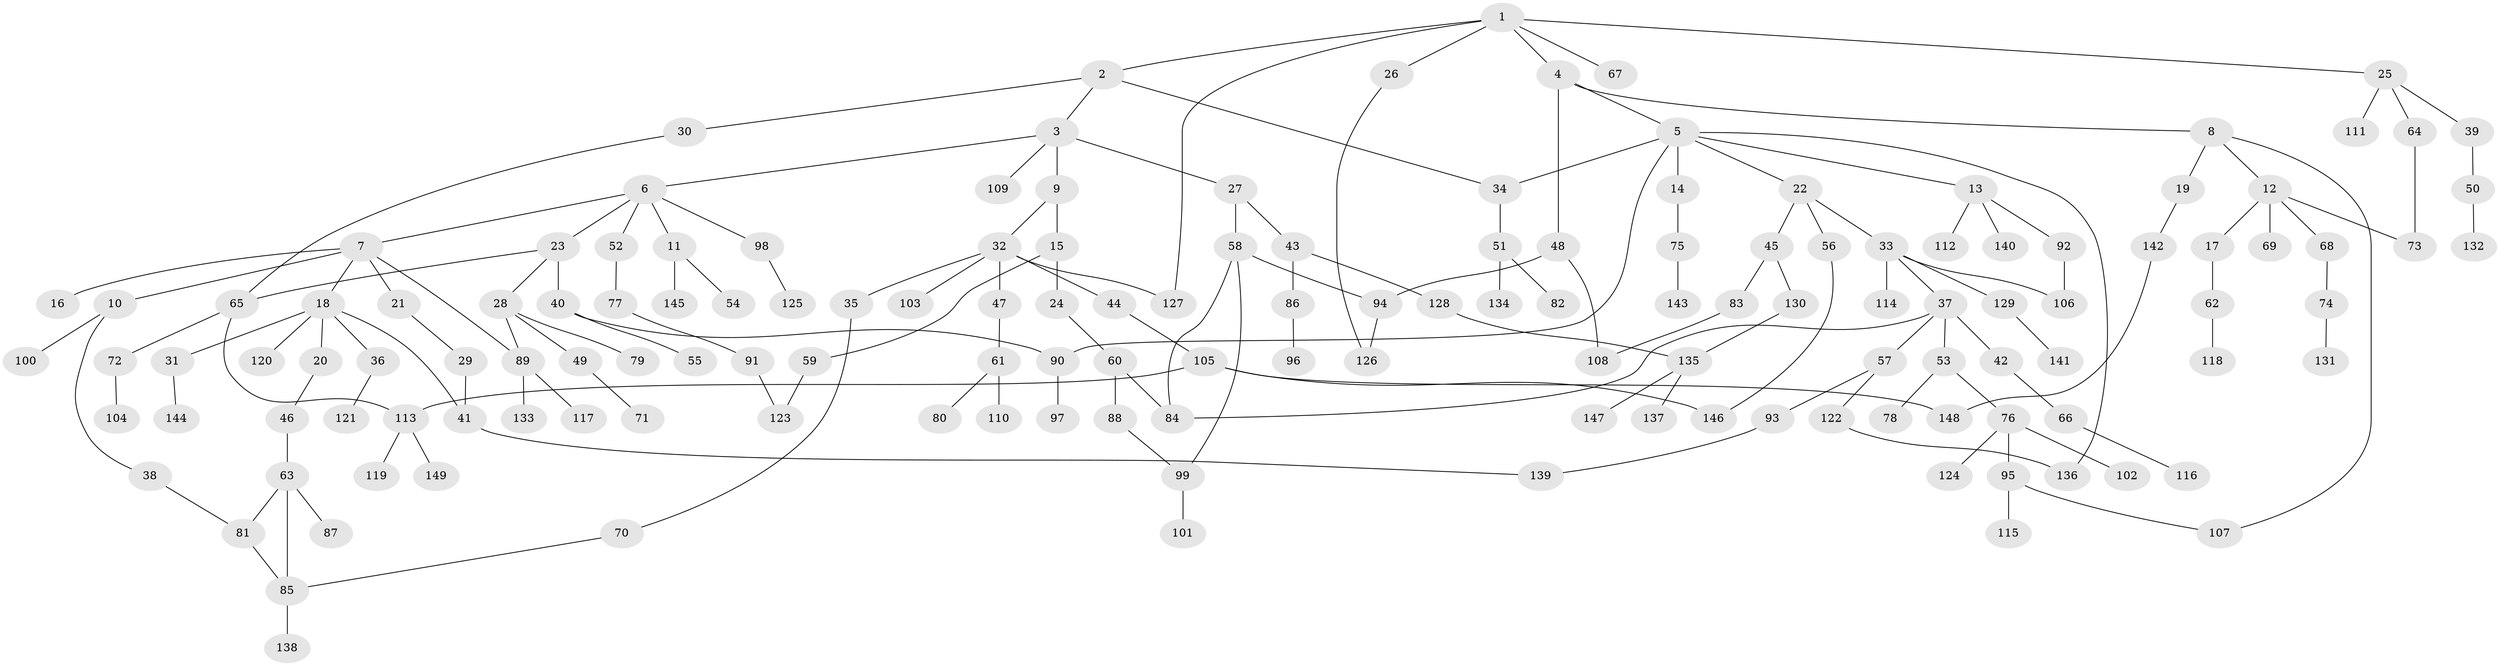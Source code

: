 // Generated by graph-tools (version 1.1) at 2025/34/03/09/25 02:34:07]
// undirected, 149 vertices, 173 edges
graph export_dot {
graph [start="1"]
  node [color=gray90,style=filled];
  1;
  2;
  3;
  4;
  5;
  6;
  7;
  8;
  9;
  10;
  11;
  12;
  13;
  14;
  15;
  16;
  17;
  18;
  19;
  20;
  21;
  22;
  23;
  24;
  25;
  26;
  27;
  28;
  29;
  30;
  31;
  32;
  33;
  34;
  35;
  36;
  37;
  38;
  39;
  40;
  41;
  42;
  43;
  44;
  45;
  46;
  47;
  48;
  49;
  50;
  51;
  52;
  53;
  54;
  55;
  56;
  57;
  58;
  59;
  60;
  61;
  62;
  63;
  64;
  65;
  66;
  67;
  68;
  69;
  70;
  71;
  72;
  73;
  74;
  75;
  76;
  77;
  78;
  79;
  80;
  81;
  82;
  83;
  84;
  85;
  86;
  87;
  88;
  89;
  90;
  91;
  92;
  93;
  94;
  95;
  96;
  97;
  98;
  99;
  100;
  101;
  102;
  103;
  104;
  105;
  106;
  107;
  108;
  109;
  110;
  111;
  112;
  113;
  114;
  115;
  116;
  117;
  118;
  119;
  120;
  121;
  122;
  123;
  124;
  125;
  126;
  127;
  128;
  129;
  130;
  131;
  132;
  133;
  134;
  135;
  136;
  137;
  138;
  139;
  140;
  141;
  142;
  143;
  144;
  145;
  146;
  147;
  148;
  149;
  1 -- 2;
  1 -- 4;
  1 -- 25;
  1 -- 26;
  1 -- 67;
  1 -- 127;
  2 -- 3;
  2 -- 30;
  2 -- 34;
  3 -- 6;
  3 -- 9;
  3 -- 27;
  3 -- 109;
  4 -- 5;
  4 -- 8;
  4 -- 48;
  5 -- 13;
  5 -- 14;
  5 -- 22;
  5 -- 34;
  5 -- 90;
  5 -- 136;
  6 -- 7;
  6 -- 11;
  6 -- 23;
  6 -- 52;
  6 -- 98;
  7 -- 10;
  7 -- 16;
  7 -- 18;
  7 -- 21;
  7 -- 89;
  8 -- 12;
  8 -- 19;
  8 -- 107;
  9 -- 15;
  9 -- 32;
  10 -- 38;
  10 -- 100;
  11 -- 54;
  11 -- 145;
  12 -- 17;
  12 -- 68;
  12 -- 69;
  12 -- 73;
  13 -- 92;
  13 -- 112;
  13 -- 140;
  14 -- 75;
  15 -- 24;
  15 -- 59;
  17 -- 62;
  18 -- 20;
  18 -- 31;
  18 -- 36;
  18 -- 120;
  18 -- 41;
  19 -- 142;
  20 -- 46;
  21 -- 29;
  22 -- 33;
  22 -- 45;
  22 -- 56;
  23 -- 28;
  23 -- 40;
  23 -- 65;
  24 -- 60;
  25 -- 39;
  25 -- 64;
  25 -- 111;
  26 -- 126;
  27 -- 43;
  27 -- 58;
  28 -- 49;
  28 -- 79;
  28 -- 89;
  29 -- 41;
  30 -- 65;
  31 -- 144;
  32 -- 35;
  32 -- 44;
  32 -- 47;
  32 -- 103;
  32 -- 127;
  33 -- 37;
  33 -- 106;
  33 -- 114;
  33 -- 129;
  34 -- 51;
  35 -- 70;
  36 -- 121;
  37 -- 42;
  37 -- 53;
  37 -- 57;
  37 -- 84;
  38 -- 81;
  39 -- 50;
  40 -- 55;
  40 -- 90;
  41 -- 139;
  42 -- 66;
  43 -- 86;
  43 -- 128;
  44 -- 105;
  45 -- 83;
  45 -- 130;
  46 -- 63;
  47 -- 61;
  48 -- 94;
  48 -- 108;
  49 -- 71;
  50 -- 132;
  51 -- 82;
  51 -- 134;
  52 -- 77;
  53 -- 76;
  53 -- 78;
  56 -- 146;
  57 -- 93;
  57 -- 122;
  58 -- 84;
  58 -- 94;
  58 -- 99;
  59 -- 123;
  60 -- 88;
  60 -- 84;
  61 -- 80;
  61 -- 110;
  62 -- 118;
  63 -- 81;
  63 -- 85;
  63 -- 87;
  64 -- 73;
  65 -- 72;
  65 -- 113;
  66 -- 116;
  68 -- 74;
  70 -- 85;
  72 -- 104;
  74 -- 131;
  75 -- 143;
  76 -- 95;
  76 -- 102;
  76 -- 124;
  77 -- 91;
  81 -- 85;
  83 -- 108;
  85 -- 138;
  86 -- 96;
  88 -- 99;
  89 -- 117;
  89 -- 133;
  90 -- 97;
  91 -- 123;
  92 -- 106;
  93 -- 139;
  94 -- 126;
  95 -- 115;
  95 -- 107;
  98 -- 125;
  99 -- 101;
  105 -- 148;
  105 -- 113;
  105 -- 146;
  113 -- 119;
  113 -- 149;
  122 -- 136;
  128 -- 135;
  129 -- 141;
  130 -- 135;
  135 -- 137;
  135 -- 147;
  142 -- 148;
}
